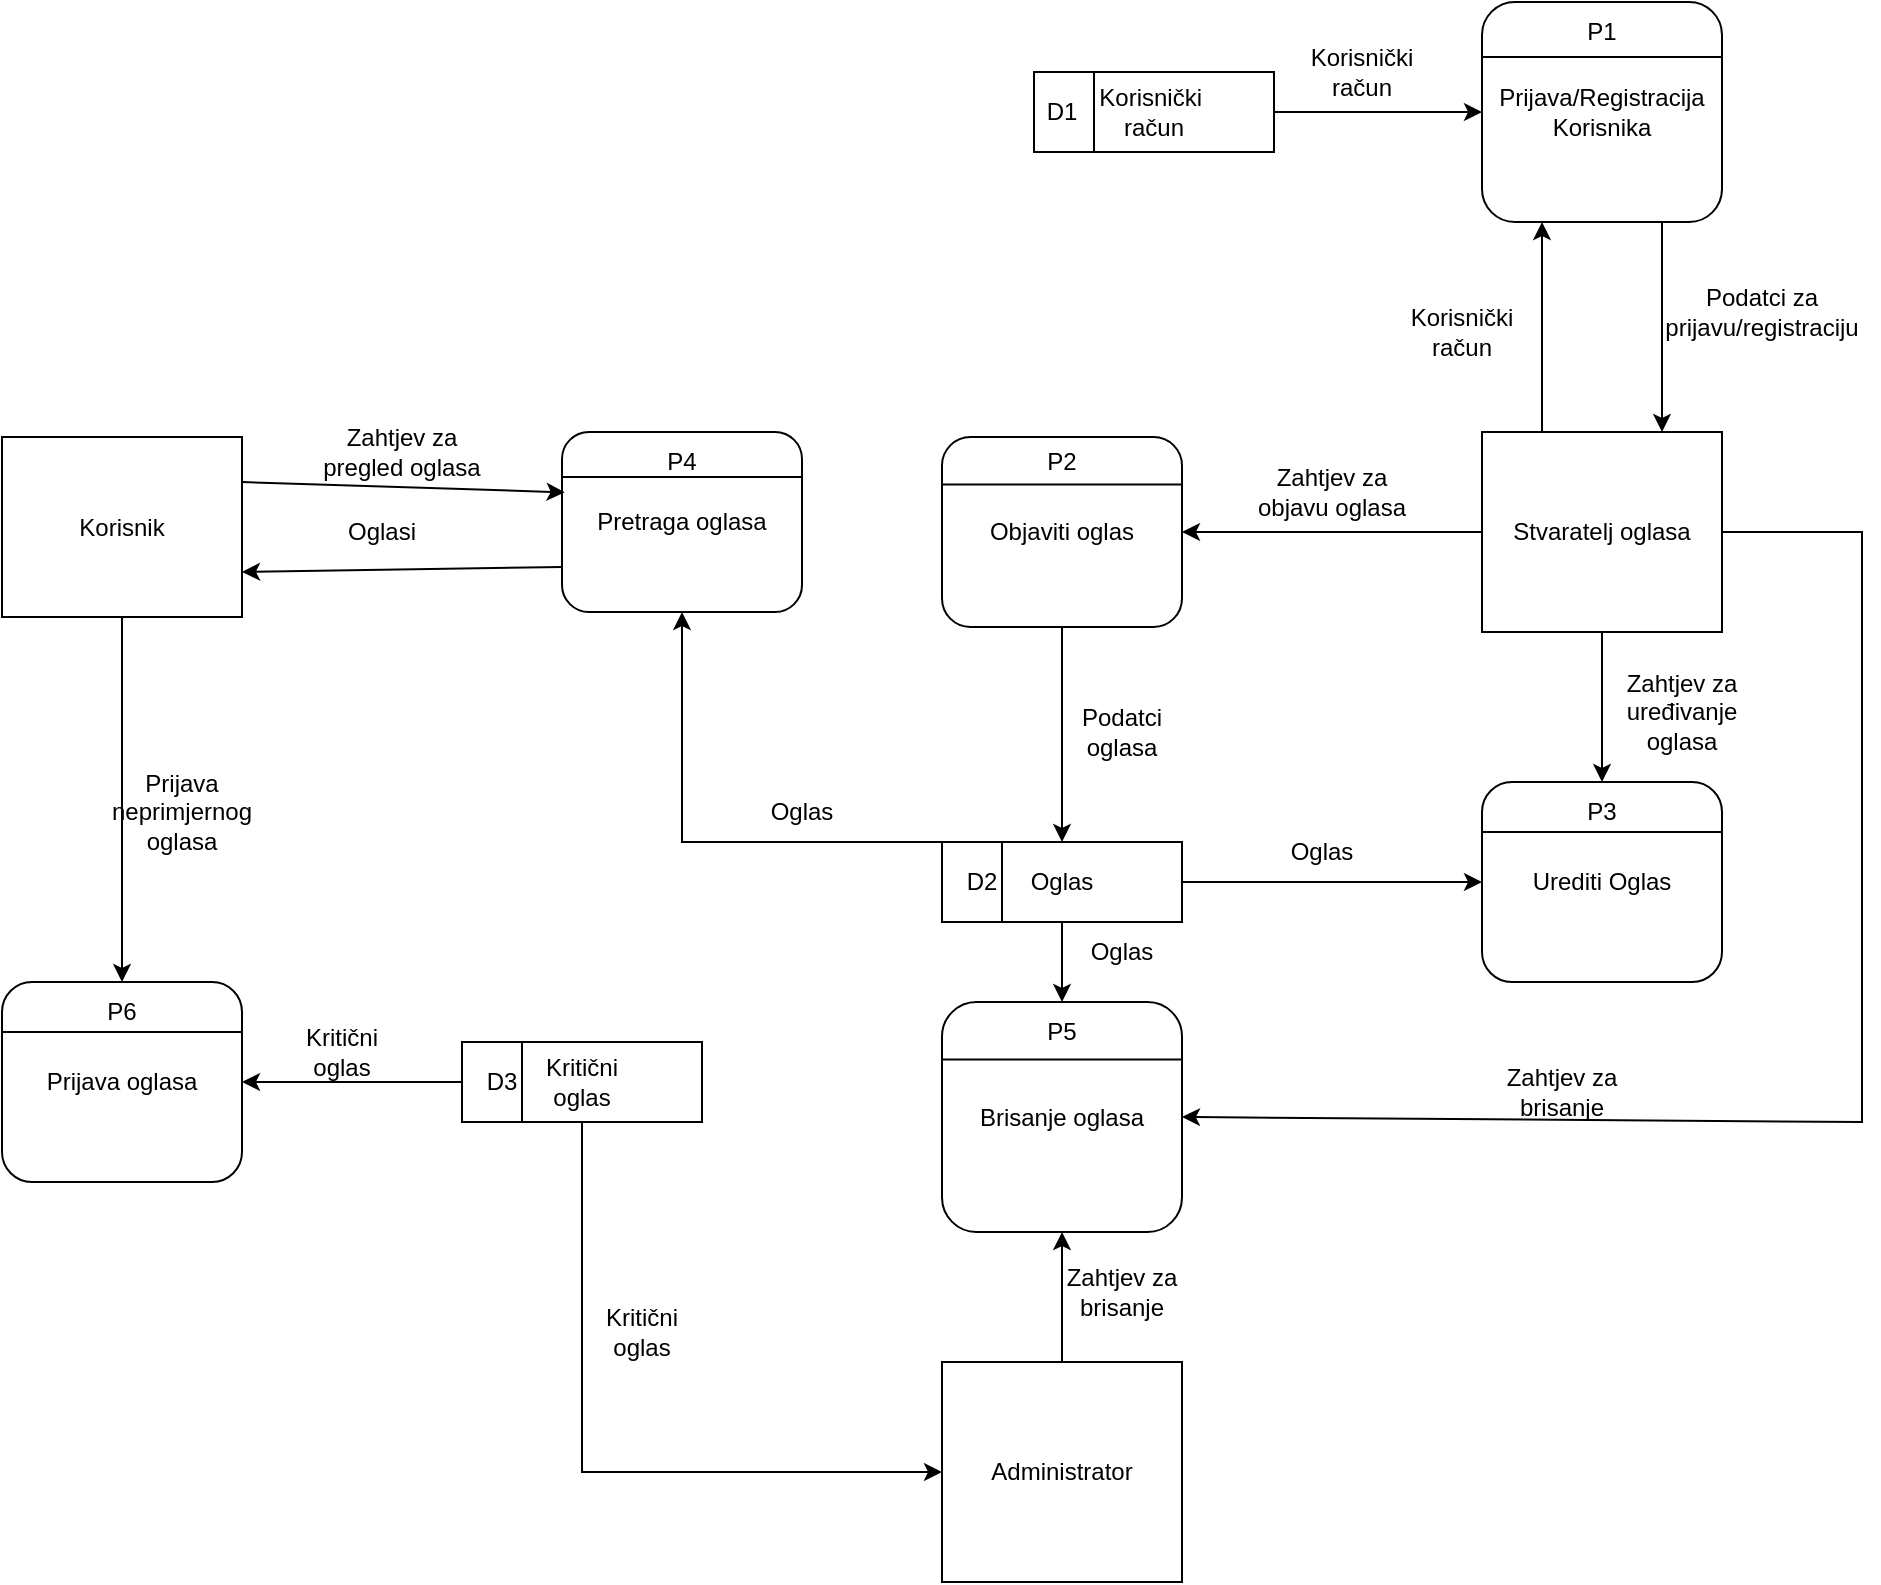 <mxfile version="26.1.1">
  <diagram name="Page-1" id="b6k3g_qikdSeUmc0pjEk">
    <mxGraphModel dx="2048" dy="783" grid="1" gridSize="10" guides="1" tooltips="1" connect="1" arrows="1" fold="1" page="1" pageScale="1" pageWidth="827" pageHeight="1169" math="0" shadow="0">
      <root>
        <mxCell id="0" />
        <mxCell id="1" parent="0" />
        <mxCell id="fw6u8yXrWwLpEbGzCbdU-9" value="Korisnik" style="rounded=0;whiteSpace=wrap;html=1;" parent="1" vertex="1">
          <mxGeometry x="-80" y="237.5" width="120" height="90" as="geometry" />
        </mxCell>
        <mxCell id="fw6u8yXrWwLpEbGzCbdU-10" value="Stvaratelj oglasa" style="rounded=0;whiteSpace=wrap;html=1;" parent="1" vertex="1">
          <mxGeometry x="660" y="235" width="120" height="100" as="geometry" />
        </mxCell>
        <mxCell id="fw6u8yXrWwLpEbGzCbdU-11" value="Administrator" style="rounded=0;whiteSpace=wrap;html=1;" parent="1" vertex="1">
          <mxGeometry x="390" y="700" width="120" height="110" as="geometry" />
        </mxCell>
        <mxCell id="fw6u8yXrWwLpEbGzCbdU-12" value="Prijava/Registracija Korisnika" style="rounded=1;whiteSpace=wrap;html=1;" parent="1" vertex="1">
          <mxGeometry x="660" y="20" width="120" height="110" as="geometry" />
        </mxCell>
        <mxCell id="fw6u8yXrWwLpEbGzCbdU-13" value="" style="endArrow=none;html=1;rounded=0;exitX=0;exitY=0.25;exitDx=0;exitDy=0;entryX=1;entryY=0.25;entryDx=0;entryDy=0;" parent="1" source="fw6u8yXrWwLpEbGzCbdU-12" target="fw6u8yXrWwLpEbGzCbdU-12" edge="1">
          <mxGeometry width="50" height="50" relative="1" as="geometry">
            <mxPoint x="380" y="220" as="sourcePoint" />
            <mxPoint x="430" y="170" as="targetPoint" />
          </mxGeometry>
        </mxCell>
        <mxCell id="fw6u8yXrWwLpEbGzCbdU-16" value="P1" style="text;html=1;align=center;verticalAlign=middle;whiteSpace=wrap;rounded=0;" parent="1" vertex="1">
          <mxGeometry x="690" y="20" width="60" height="30" as="geometry" />
        </mxCell>
        <mxCell id="fw6u8yXrWwLpEbGzCbdU-21" value="Korisnički račun" style="text;html=1;align=center;verticalAlign=middle;whiteSpace=wrap;rounded=0;" parent="1" vertex="1">
          <mxGeometry x="620" y="170" width="60" height="30" as="geometry" />
        </mxCell>
        <mxCell id="fw6u8yXrWwLpEbGzCbdU-25" value="Podatci za prijavu/registraciju" style="text;html=1;align=center;verticalAlign=middle;whiteSpace=wrap;rounded=0;" parent="1" vertex="1">
          <mxGeometry x="770" y="150" width="60" height="50" as="geometry" />
        </mxCell>
        <mxCell id="fw6u8yXrWwLpEbGzCbdU-27" value="Objaviti oglas" style="rounded=1;whiteSpace=wrap;html=1;" parent="1" vertex="1">
          <mxGeometry x="390" y="237.5" width="120" height="95" as="geometry" />
        </mxCell>
        <mxCell id="fw6u8yXrWwLpEbGzCbdU-28" value="" style="endArrow=none;html=1;rounded=0;exitX=0;exitY=0.25;exitDx=0;exitDy=0;entryX=1;entryY=0.25;entryDx=0;entryDy=0;" parent="1" source="fw6u8yXrWwLpEbGzCbdU-27" target="fw6u8yXrWwLpEbGzCbdU-27" edge="1">
          <mxGeometry width="50" height="50" relative="1" as="geometry">
            <mxPoint x="380" y="420" as="sourcePoint" />
            <mxPoint x="430" y="370" as="targetPoint" />
          </mxGeometry>
        </mxCell>
        <mxCell id="fw6u8yXrWwLpEbGzCbdU-29" value="" style="endArrow=classic;html=1;rounded=0;exitX=0;exitY=0.5;exitDx=0;exitDy=0;entryX=1;entryY=0.5;entryDx=0;entryDy=0;" parent="1" source="fw6u8yXrWwLpEbGzCbdU-10" target="fw6u8yXrWwLpEbGzCbdU-27" edge="1">
          <mxGeometry width="50" height="50" relative="1" as="geometry">
            <mxPoint x="380" y="420" as="sourcePoint" />
            <mxPoint x="430" y="370" as="targetPoint" />
          </mxGeometry>
        </mxCell>
        <mxCell id="fw6u8yXrWwLpEbGzCbdU-30" value="P2" style="text;html=1;align=center;verticalAlign=middle;whiteSpace=wrap;rounded=0;" parent="1" vertex="1">
          <mxGeometry x="420" y="235" width="60" height="30" as="geometry" />
        </mxCell>
        <mxCell id="fw6u8yXrWwLpEbGzCbdU-31" value="Zahtjev za objavu oglasa" style="text;html=1;align=center;verticalAlign=middle;whiteSpace=wrap;rounded=0;" parent="1" vertex="1">
          <mxGeometry x="540" y="250" width="90" height="30" as="geometry" />
        </mxCell>
        <mxCell id="fw6u8yXrWwLpEbGzCbdU-32" value="Oglas" style="rounded=0;whiteSpace=wrap;html=1;" parent="1" vertex="1">
          <mxGeometry x="390" y="440" width="120" height="40" as="geometry" />
        </mxCell>
        <mxCell id="fw6u8yXrWwLpEbGzCbdU-33" value="" style="endArrow=none;html=1;rounded=0;entryX=0.25;entryY=0;entryDx=0;entryDy=0;exitX=0.25;exitY=1;exitDx=0;exitDy=0;" parent="1" source="fw6u8yXrWwLpEbGzCbdU-32" target="fw6u8yXrWwLpEbGzCbdU-32" edge="1">
          <mxGeometry width="50" height="50" relative="1" as="geometry">
            <mxPoint x="380" y="460" as="sourcePoint" />
            <mxPoint x="430" y="410" as="targetPoint" />
          </mxGeometry>
        </mxCell>
        <mxCell id="fw6u8yXrWwLpEbGzCbdU-34" value="D2" style="text;html=1;align=center;verticalAlign=middle;whiteSpace=wrap;rounded=0;" parent="1" vertex="1">
          <mxGeometry x="380" y="445" width="60" height="30" as="geometry" />
        </mxCell>
        <mxCell id="fw6u8yXrWwLpEbGzCbdU-35" value="" style="endArrow=classic;html=1;rounded=0;exitX=0.5;exitY=1;exitDx=0;exitDy=0;entryX=0.5;entryY=0;entryDx=0;entryDy=0;" parent="1" source="fw6u8yXrWwLpEbGzCbdU-27" target="fw6u8yXrWwLpEbGzCbdU-32" edge="1">
          <mxGeometry width="50" height="50" relative="1" as="geometry">
            <mxPoint x="380" y="420" as="sourcePoint" />
            <mxPoint x="430" y="370" as="targetPoint" />
          </mxGeometry>
        </mxCell>
        <mxCell id="fw6u8yXrWwLpEbGzCbdU-36" value="" style="endArrow=classic;html=1;rounded=0;exitX=0.75;exitY=1;exitDx=0;exitDy=0;entryX=0.75;entryY=0;entryDx=0;entryDy=0;" parent="1" source="fw6u8yXrWwLpEbGzCbdU-12" target="fw6u8yXrWwLpEbGzCbdU-10" edge="1">
          <mxGeometry width="50" height="50" relative="1" as="geometry">
            <mxPoint x="390" y="300" as="sourcePoint" />
            <mxPoint x="440" y="250" as="targetPoint" />
          </mxGeometry>
        </mxCell>
        <mxCell id="fw6u8yXrWwLpEbGzCbdU-37" value="" style="endArrow=classic;html=1;rounded=0;exitX=0.25;exitY=0;exitDx=0;exitDy=0;entryX=0.25;entryY=1;entryDx=0;entryDy=0;" parent="1" source="fw6u8yXrWwLpEbGzCbdU-10" target="fw6u8yXrWwLpEbGzCbdU-12" edge="1">
          <mxGeometry width="50" height="50" relative="1" as="geometry">
            <mxPoint x="390" y="300" as="sourcePoint" />
            <mxPoint x="440" y="250" as="targetPoint" />
          </mxGeometry>
        </mxCell>
        <mxCell id="fw6u8yXrWwLpEbGzCbdU-38" value="Korisnički&amp;nbsp;&lt;div&gt;račun&lt;/div&gt;" style="rounded=0;whiteSpace=wrap;html=1;" parent="1" vertex="1">
          <mxGeometry x="436" y="55" width="120" height="40" as="geometry" />
        </mxCell>
        <mxCell id="fw6u8yXrWwLpEbGzCbdU-39" value="" style="endArrow=none;html=1;rounded=0;entryX=0.25;entryY=0;entryDx=0;entryDy=0;exitX=0.25;exitY=1;exitDx=0;exitDy=0;" parent="1" source="fw6u8yXrWwLpEbGzCbdU-38" target="fw6u8yXrWwLpEbGzCbdU-38" edge="1">
          <mxGeometry width="50" height="50" relative="1" as="geometry">
            <mxPoint x="336" y="300" as="sourcePoint" />
            <mxPoint x="386" y="250" as="targetPoint" />
          </mxGeometry>
        </mxCell>
        <mxCell id="fw6u8yXrWwLpEbGzCbdU-40" value="D1" style="text;html=1;align=center;verticalAlign=middle;whiteSpace=wrap;rounded=0;" parent="1" vertex="1">
          <mxGeometry x="420" y="60" width="60" height="30" as="geometry" />
        </mxCell>
        <mxCell id="fw6u8yXrWwLpEbGzCbdU-42" value="" style="endArrow=classic;html=1;rounded=0;entryX=0;entryY=0.5;entryDx=0;entryDy=0;exitX=1;exitY=0.5;exitDx=0;exitDy=0;" parent="1" source="fw6u8yXrWwLpEbGzCbdU-38" target="fw6u8yXrWwLpEbGzCbdU-12" edge="1">
          <mxGeometry width="50" height="50" relative="1" as="geometry">
            <mxPoint x="390" y="300" as="sourcePoint" />
            <mxPoint x="440" y="250" as="targetPoint" />
          </mxGeometry>
        </mxCell>
        <mxCell id="fw6u8yXrWwLpEbGzCbdU-43" value="Urediti Oglas" style="rounded=1;whiteSpace=wrap;html=1;" parent="1" vertex="1">
          <mxGeometry x="660" y="410" width="120" height="100" as="geometry" />
        </mxCell>
        <mxCell id="fw6u8yXrWwLpEbGzCbdU-44" value="" style="endArrow=none;html=1;rounded=0;exitX=0;exitY=0.25;exitDx=0;exitDy=0;entryX=1;entryY=0.25;entryDx=0;entryDy=0;" parent="1" source="fw6u8yXrWwLpEbGzCbdU-43" target="fw6u8yXrWwLpEbGzCbdU-43" edge="1">
          <mxGeometry width="50" height="50" relative="1" as="geometry">
            <mxPoint x="390" y="440" as="sourcePoint" />
            <mxPoint x="440" y="390" as="targetPoint" />
          </mxGeometry>
        </mxCell>
        <mxCell id="fw6u8yXrWwLpEbGzCbdU-45" value="P3" style="text;html=1;align=center;verticalAlign=middle;whiteSpace=wrap;rounded=0;" parent="1" vertex="1">
          <mxGeometry x="690" y="410" width="60" height="30" as="geometry" />
        </mxCell>
        <mxCell id="fw6u8yXrWwLpEbGzCbdU-46" value="" style="endArrow=classic;html=1;rounded=0;exitX=0.5;exitY=1;exitDx=0;exitDy=0;entryX=0.5;entryY=0;entryDx=0;entryDy=0;" parent="1" source="fw6u8yXrWwLpEbGzCbdU-10" target="fw6u8yXrWwLpEbGzCbdU-45" edge="1">
          <mxGeometry width="50" height="50" relative="1" as="geometry">
            <mxPoint x="390" y="400" as="sourcePoint" />
            <mxPoint x="440" y="350" as="targetPoint" />
          </mxGeometry>
        </mxCell>
        <mxCell id="fw6u8yXrWwLpEbGzCbdU-47" value="Zahtjev za uređivanje oglasa" style="text;html=1;align=center;verticalAlign=middle;whiteSpace=wrap;rounded=0;" parent="1" vertex="1">
          <mxGeometry x="730" y="360" width="60" height="30" as="geometry" />
        </mxCell>
        <mxCell id="fw6u8yXrWwLpEbGzCbdU-48" value="" style="endArrow=classic;html=1;rounded=0;exitX=1;exitY=0.5;exitDx=0;exitDy=0;entryX=0;entryY=0.5;entryDx=0;entryDy=0;" parent="1" source="fw6u8yXrWwLpEbGzCbdU-32" target="fw6u8yXrWwLpEbGzCbdU-43" edge="1">
          <mxGeometry width="50" height="50" relative="1" as="geometry">
            <mxPoint x="390" y="400" as="sourcePoint" />
            <mxPoint x="440" y="350" as="targetPoint" />
          </mxGeometry>
        </mxCell>
        <mxCell id="fw6u8yXrWwLpEbGzCbdU-49" value="Pretraga oglasa" style="rounded=1;whiteSpace=wrap;html=1;" parent="1" vertex="1">
          <mxGeometry x="200" y="235" width="120" height="90" as="geometry" />
        </mxCell>
        <mxCell id="fw6u8yXrWwLpEbGzCbdU-50" value="" style="endArrow=none;html=1;rounded=0;exitX=0;exitY=0.25;exitDx=0;exitDy=0;entryX=1;entryY=0.25;entryDx=0;entryDy=0;" parent="1" source="fw6u8yXrWwLpEbGzCbdU-49" target="fw6u8yXrWwLpEbGzCbdU-49" edge="1">
          <mxGeometry width="50" height="50" relative="1" as="geometry">
            <mxPoint x="390" y="405" as="sourcePoint" />
            <mxPoint x="440" y="355" as="targetPoint" />
          </mxGeometry>
        </mxCell>
        <mxCell id="fw6u8yXrWwLpEbGzCbdU-51" value="P4" style="text;html=1;align=center;verticalAlign=middle;whiteSpace=wrap;rounded=0;" parent="1" vertex="1">
          <mxGeometry x="230" y="235" width="60" height="30" as="geometry" />
        </mxCell>
        <mxCell id="fw6u8yXrWwLpEbGzCbdU-52" value="" style="endArrow=classic;html=1;rounded=0;exitX=1;exitY=0.25;exitDx=0;exitDy=0;entryX=0.011;entryY=0.335;entryDx=0;entryDy=0;entryPerimeter=0;" parent="1" source="fw6u8yXrWwLpEbGzCbdU-9" target="fw6u8yXrWwLpEbGzCbdU-49" edge="1">
          <mxGeometry width="50" height="50" relative="1" as="geometry">
            <mxPoint x="390" y="400" as="sourcePoint" />
            <mxPoint x="200" y="260" as="targetPoint" />
          </mxGeometry>
        </mxCell>
        <mxCell id="fw6u8yXrWwLpEbGzCbdU-53" value="Zahtjev za pregled oglasa" style="text;html=1;align=center;verticalAlign=middle;whiteSpace=wrap;rounded=0;" parent="1" vertex="1">
          <mxGeometry x="70" y="230" width="100" height="30" as="geometry" />
        </mxCell>
        <mxCell id="fw6u8yXrWwLpEbGzCbdU-60" value="" style="endArrow=classic;html=1;rounded=0;exitX=0;exitY=0;exitDx=0;exitDy=0;entryX=0.5;entryY=1;entryDx=0;entryDy=0;" parent="1" source="fw6u8yXrWwLpEbGzCbdU-32" target="fw6u8yXrWwLpEbGzCbdU-49" edge="1">
          <mxGeometry width="50" height="50" relative="1" as="geometry">
            <mxPoint x="390" y="400" as="sourcePoint" />
            <mxPoint x="320" y="440.96" as="targetPoint" />
            <Array as="points">
              <mxPoint x="260" y="440" />
            </Array>
          </mxGeometry>
        </mxCell>
        <mxCell id="fw6u8yXrWwLpEbGzCbdU-64" value="" style="endArrow=classic;html=1;rounded=0;exitX=0;exitY=0.75;exitDx=0;exitDy=0;entryX=1;entryY=0.75;entryDx=0;entryDy=0;" parent="1" source="fw6u8yXrWwLpEbGzCbdU-49" target="fw6u8yXrWwLpEbGzCbdU-9" edge="1">
          <mxGeometry width="50" height="50" relative="1" as="geometry">
            <mxPoint x="390" y="400" as="sourcePoint" />
            <mxPoint x="440" y="350" as="targetPoint" />
          </mxGeometry>
        </mxCell>
        <mxCell id="fw6u8yXrWwLpEbGzCbdU-65" value="Oglasi" style="text;html=1;align=center;verticalAlign=middle;whiteSpace=wrap;rounded=0;" parent="1" vertex="1">
          <mxGeometry x="80" y="270" width="60" height="30" as="geometry" />
        </mxCell>
        <mxCell id="fw6u8yXrWwLpEbGzCbdU-66" value="Brisanje oglasa" style="rounded=1;whiteSpace=wrap;html=1;" parent="1" vertex="1">
          <mxGeometry x="390" y="520" width="120" height="115" as="geometry" />
        </mxCell>
        <mxCell id="fw6u8yXrWwLpEbGzCbdU-67" value="" style="endArrow=none;html=1;rounded=0;exitX=0;exitY=0.25;exitDx=0;exitDy=0;entryX=1;entryY=0.25;entryDx=0;entryDy=0;" parent="1" source="fw6u8yXrWwLpEbGzCbdU-66" target="fw6u8yXrWwLpEbGzCbdU-66" edge="1">
          <mxGeometry width="50" height="50" relative="1" as="geometry">
            <mxPoint x="910" y="465" as="sourcePoint" />
            <mxPoint x="960" y="415" as="targetPoint" />
          </mxGeometry>
        </mxCell>
        <mxCell id="fw6u8yXrWwLpEbGzCbdU-68" value="P5" style="text;html=1;align=center;verticalAlign=middle;whiteSpace=wrap;rounded=0;" parent="1" vertex="1">
          <mxGeometry x="420" y="520" width="60" height="30" as="geometry" />
        </mxCell>
        <mxCell id="fw6u8yXrWwLpEbGzCbdU-70" value="" style="endArrow=classic;html=1;rounded=0;exitX=0.5;exitY=0;exitDx=0;exitDy=0;entryX=0.5;entryY=1;entryDx=0;entryDy=0;" parent="1" source="fw6u8yXrWwLpEbGzCbdU-11" target="fw6u8yXrWwLpEbGzCbdU-66" edge="1">
          <mxGeometry width="50" height="50" relative="1" as="geometry">
            <mxPoint x="390" y="500" as="sourcePoint" />
            <mxPoint x="440" y="450" as="targetPoint" />
          </mxGeometry>
        </mxCell>
        <mxCell id="fw6u8yXrWwLpEbGzCbdU-71" value="Zahtjev za brisanje" style="text;html=1;align=center;verticalAlign=middle;whiteSpace=wrap;rounded=0;" parent="1" vertex="1">
          <mxGeometry x="450" y="650" width="60" height="30" as="geometry" />
        </mxCell>
        <mxCell id="fw6u8yXrWwLpEbGzCbdU-72" value="" style="endArrow=classic;html=1;rounded=0;exitX=1;exitY=0.5;exitDx=0;exitDy=0;entryX=1;entryY=0.5;entryDx=0;entryDy=0;" parent="1" source="fw6u8yXrWwLpEbGzCbdU-10" target="fw6u8yXrWwLpEbGzCbdU-66" edge="1">
          <mxGeometry width="50" height="50" relative="1" as="geometry">
            <mxPoint x="390" y="500" as="sourcePoint" />
            <mxPoint x="440" y="450" as="targetPoint" />
            <Array as="points">
              <mxPoint x="850" y="285" />
              <mxPoint x="850" y="580" />
            </Array>
          </mxGeometry>
        </mxCell>
        <mxCell id="fw6u8yXrWwLpEbGzCbdU-73" value="Zahtjev za brisanje" style="text;html=1;align=center;verticalAlign=middle;whiteSpace=wrap;rounded=0;" parent="1" vertex="1">
          <mxGeometry x="670" y="550" width="60" height="30" as="geometry" />
        </mxCell>
        <mxCell id="fw6u8yXrWwLpEbGzCbdU-74" value="" style="endArrow=classic;html=1;rounded=0;exitX=0.5;exitY=1;exitDx=0;exitDy=0;entryX=0.5;entryY=0;entryDx=0;entryDy=0;" parent="1" source="fw6u8yXrWwLpEbGzCbdU-32" target="fw6u8yXrWwLpEbGzCbdU-68" edge="1">
          <mxGeometry width="50" height="50" relative="1" as="geometry">
            <mxPoint x="390" y="500" as="sourcePoint" />
            <mxPoint x="440" y="450" as="targetPoint" />
          </mxGeometry>
        </mxCell>
        <mxCell id="fw6u8yXrWwLpEbGzCbdU-75" value="Prijava oglasa" style="rounded=1;whiteSpace=wrap;html=1;" parent="1" vertex="1">
          <mxGeometry x="-80" y="510" width="120" height="100" as="geometry" />
        </mxCell>
        <mxCell id="fw6u8yXrWwLpEbGzCbdU-76" value="" style="endArrow=none;html=1;rounded=0;exitX=0;exitY=0.25;exitDx=0;exitDy=0;entryX=1;entryY=0.25;entryDx=0;entryDy=0;" parent="1" source="fw6u8yXrWwLpEbGzCbdU-75" target="fw6u8yXrWwLpEbGzCbdU-75" edge="1">
          <mxGeometry width="50" height="50" relative="1" as="geometry">
            <mxPoint x="-40" y="560" as="sourcePoint" />
            <mxPoint x="10" y="510" as="targetPoint" />
          </mxGeometry>
        </mxCell>
        <mxCell id="fw6u8yXrWwLpEbGzCbdU-77" value="P6" style="text;html=1;align=center;verticalAlign=middle;whiteSpace=wrap;rounded=0;" parent="1" vertex="1">
          <mxGeometry x="-50" y="510" width="60" height="30" as="geometry" />
        </mxCell>
        <mxCell id="fw6u8yXrWwLpEbGzCbdU-78" value="" style="endArrow=classic;html=1;rounded=0;exitX=0.5;exitY=1;exitDx=0;exitDy=0;entryX=0.5;entryY=0;entryDx=0;entryDy=0;" parent="1" source="fw6u8yXrWwLpEbGzCbdU-9" target="fw6u8yXrWwLpEbGzCbdU-77" edge="1">
          <mxGeometry width="50" height="50" relative="1" as="geometry">
            <mxPoint x="390" y="500" as="sourcePoint" />
            <mxPoint x="440" y="450" as="targetPoint" />
          </mxGeometry>
        </mxCell>
        <mxCell id="fw6u8yXrWwLpEbGzCbdU-79" value="Prijava neprimjernog oglasa" style="text;html=1;align=center;verticalAlign=middle;whiteSpace=wrap;rounded=0;" parent="1" vertex="1">
          <mxGeometry x="-20" y="410" width="60" height="30" as="geometry" />
        </mxCell>
        <mxCell id="fw6u8yXrWwLpEbGzCbdU-80" value="Kritični&lt;br&gt;oglas" style="rounded=0;whiteSpace=wrap;html=1;" parent="1" vertex="1">
          <mxGeometry x="150" y="540" width="120" height="40" as="geometry" />
        </mxCell>
        <mxCell id="fw6u8yXrWwLpEbGzCbdU-81" value="" style="endArrow=none;html=1;rounded=0;entryX=0.25;entryY=0;entryDx=0;entryDy=0;exitX=0.25;exitY=1;exitDx=0;exitDy=0;" parent="1" source="fw6u8yXrWwLpEbGzCbdU-80" target="fw6u8yXrWwLpEbGzCbdU-80" edge="1">
          <mxGeometry width="50" height="50" relative="1" as="geometry">
            <mxPoint x="140" y="560" as="sourcePoint" />
            <mxPoint x="190" y="510" as="targetPoint" />
          </mxGeometry>
        </mxCell>
        <mxCell id="fw6u8yXrWwLpEbGzCbdU-82" value="D3" style="text;html=1;align=center;verticalAlign=middle;whiteSpace=wrap;rounded=0;" parent="1" vertex="1">
          <mxGeometry x="140" y="545" width="60" height="30" as="geometry" />
        </mxCell>
        <mxCell id="fw6u8yXrWwLpEbGzCbdU-83" value="" style="endArrow=classic;html=1;rounded=0;exitX=0;exitY=0.5;exitDx=0;exitDy=0;entryX=1;entryY=0.5;entryDx=0;entryDy=0;" parent="1" source="fw6u8yXrWwLpEbGzCbdU-80" target="fw6u8yXrWwLpEbGzCbdU-75" edge="1">
          <mxGeometry width="50" height="50" relative="1" as="geometry">
            <mxPoint x="390" y="500" as="sourcePoint" />
            <mxPoint x="440" y="450" as="targetPoint" />
          </mxGeometry>
        </mxCell>
        <mxCell id="fw6u8yXrWwLpEbGzCbdU-84" value="" style="endArrow=classic;html=1;rounded=0;exitX=0.5;exitY=1;exitDx=0;exitDy=0;entryX=0;entryY=0.5;entryDx=0;entryDy=0;" parent="1" source="fw6u8yXrWwLpEbGzCbdU-80" target="fw6u8yXrWwLpEbGzCbdU-11" edge="1">
          <mxGeometry width="50" height="50" relative="1" as="geometry">
            <mxPoint x="390" y="500" as="sourcePoint" />
            <mxPoint x="440" y="450" as="targetPoint" />
            <Array as="points">
              <mxPoint x="210" y="755" />
            </Array>
          </mxGeometry>
        </mxCell>
        <mxCell id="fw6u8yXrWwLpEbGzCbdU-85" value="Kritični&lt;br&gt;oglas" style="text;html=1;align=center;verticalAlign=middle;whiteSpace=wrap;rounded=0;" parent="1" vertex="1">
          <mxGeometry x="210" y="670" width="60" height="30" as="geometry" />
        </mxCell>
        <mxCell id="fw6u8yXrWwLpEbGzCbdU-86" value="Kritični&lt;br&gt;oglas" style="text;html=1;align=center;verticalAlign=middle;whiteSpace=wrap;rounded=0;" parent="1" vertex="1">
          <mxGeometry x="60" y="530" width="60" height="30" as="geometry" />
        </mxCell>
        <mxCell id="fw6u8yXrWwLpEbGzCbdU-87" value="Oglas" style="text;html=1;align=center;verticalAlign=middle;whiteSpace=wrap;rounded=0;" parent="1" vertex="1">
          <mxGeometry x="550" y="430" width="60" height="30" as="geometry" />
        </mxCell>
        <mxCell id="fw6u8yXrWwLpEbGzCbdU-88" value="Oglas" style="text;html=1;align=center;verticalAlign=middle;whiteSpace=wrap;rounded=0;" parent="1" vertex="1">
          <mxGeometry x="450" y="480" width="60" height="30" as="geometry" />
        </mxCell>
        <mxCell id="fw6u8yXrWwLpEbGzCbdU-89" value="Oglas" style="text;html=1;align=center;verticalAlign=middle;whiteSpace=wrap;rounded=0;" parent="1" vertex="1">
          <mxGeometry x="290" y="410" width="60" height="30" as="geometry" />
        </mxCell>
        <mxCell id="fw6u8yXrWwLpEbGzCbdU-91" value="Podatci oglasa" style="text;html=1;align=center;verticalAlign=middle;whiteSpace=wrap;rounded=0;" parent="1" vertex="1">
          <mxGeometry x="450" y="370" width="60" height="30" as="geometry" />
        </mxCell>
        <mxCell id="fw6u8yXrWwLpEbGzCbdU-92" value="Korisnički račun" style="text;html=1;align=center;verticalAlign=middle;whiteSpace=wrap;rounded=0;" parent="1" vertex="1">
          <mxGeometry x="570" y="40" width="60" height="30" as="geometry" />
        </mxCell>
      </root>
    </mxGraphModel>
  </diagram>
</mxfile>
